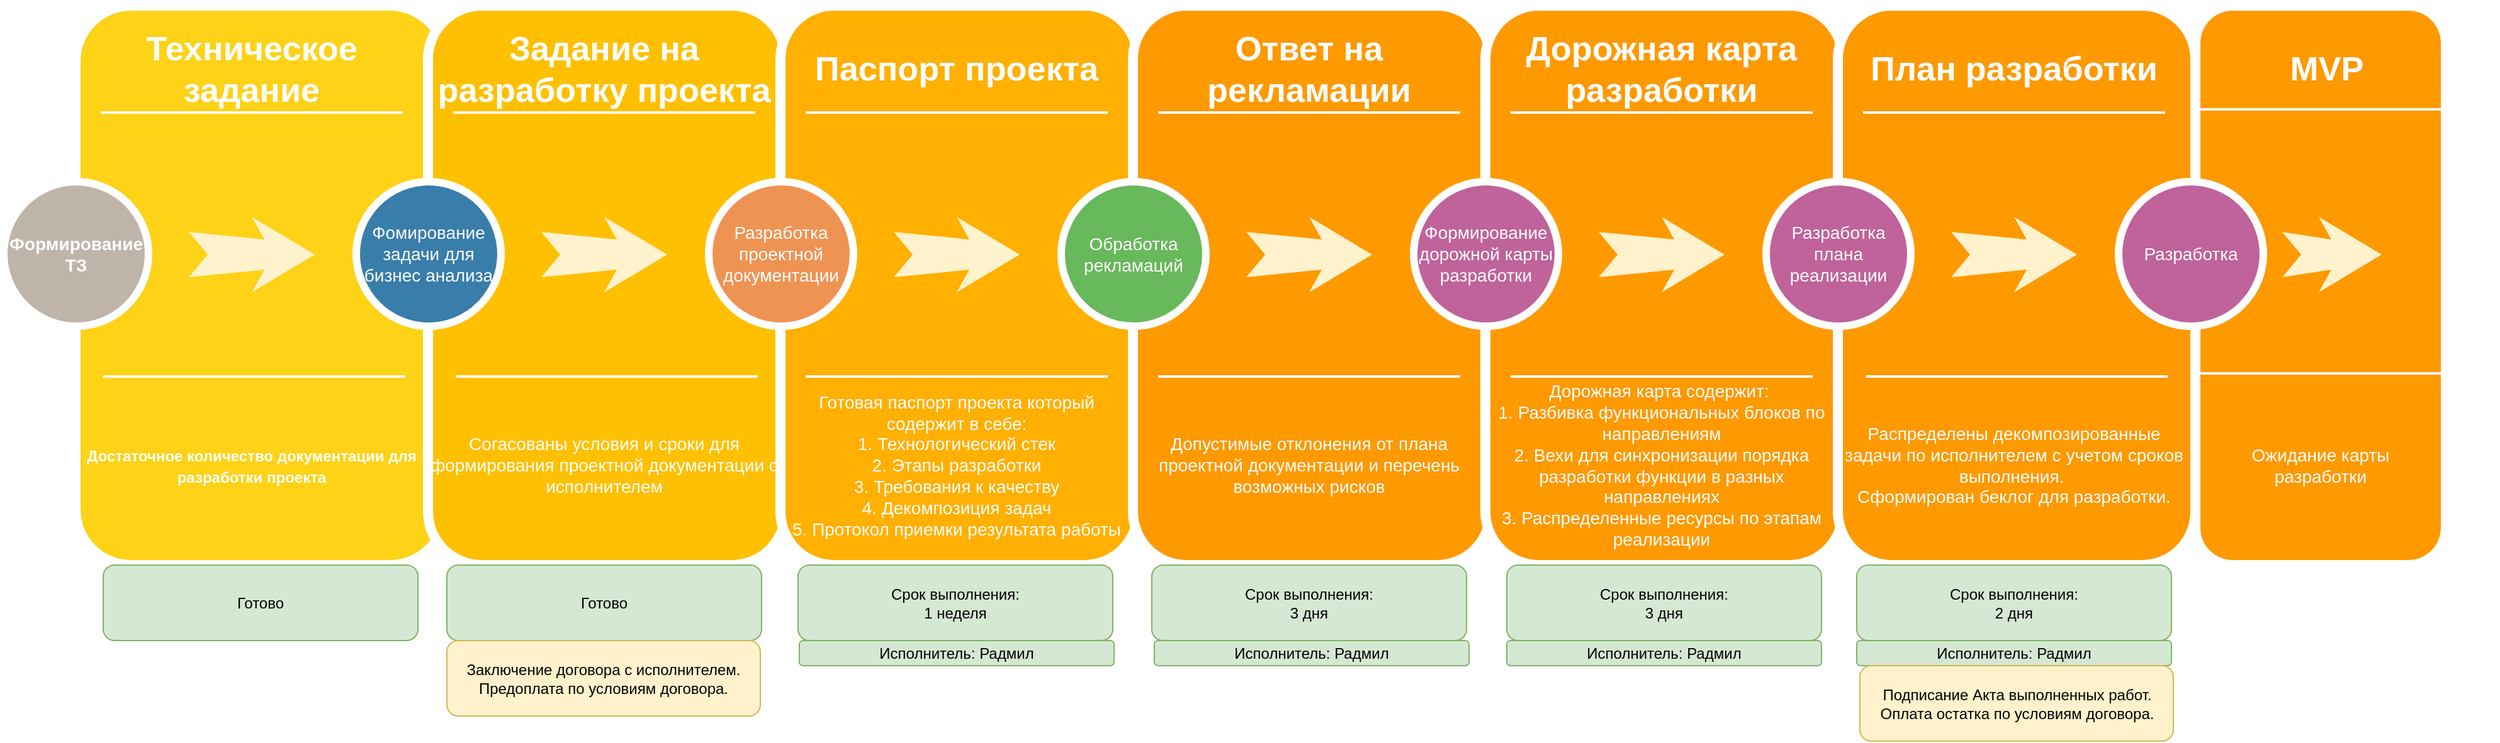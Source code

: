 <mxfile version="26.0.7">
  <diagram name="Page-1" id="12e1b939-464a-85fe-373e-61e167be1490">
    <mxGraphModel dx="1687" dy="908" grid="1" gridSize="10" guides="1" tooltips="1" connect="1" arrows="1" fold="1" page="1" pageScale="1.5" pageWidth="1169" pageHeight="826" background="none" math="0" shadow="0">
      <root>
        <mxCell id="0" />
        <mxCell id="1" parent="0" />
        <mxCell id="60da8b9f42644d3a-2" value="" style="whiteSpace=wrap;html=1;rounded=1;shadow=0;strokeWidth=8;fontSize=20;align=center;fillColor=#FED217;strokeColor=#FFFFFF;" parent="1" vertex="1">
          <mxGeometry x="77" y="392.5" width="294" height="445" as="geometry" />
        </mxCell>
        <mxCell id="60da8b9f42644d3a-3" value="Техническое задание" style="text;html=1;strokeColor=none;fillColor=none;align=center;verticalAlign=middle;whiteSpace=wrap;rounded=0;shadow=0;fontSize=27;fontColor=#FFFFFF;fontStyle=1" parent="1" vertex="1">
          <mxGeometry x="77" y="412.5" width="280" height="60" as="geometry" />
        </mxCell>
        <mxCell id="60da8b9f42644d3a-4" value="&lt;b&gt;&lt;font style=&quot;font-size: 12px;&quot;&gt;Достаточное количество документации для разработки проекта&lt;/font&gt;&lt;/b&gt;" style="text;html=1;strokeColor=none;fillColor=none;align=center;verticalAlign=middle;whiteSpace=wrap;rounded=0;shadow=0;fontSize=14;fontColor=#FFFFFF;" parent="1" vertex="1">
          <mxGeometry x="77" y="712.5" width="280" height="90" as="geometry" />
        </mxCell>
        <mxCell id="60da8b9f42644d3a-6" value="" style="line;strokeWidth=2;html=1;rounded=0;shadow=0;fontSize=27;align=center;fillColor=none;strokeColor=#FFFFFF;" parent="1" vertex="1">
          <mxGeometry x="97" y="472.5" width="240" height="10" as="geometry" />
        </mxCell>
        <mxCell id="60da8b9f42644d3a-7" value="" style="line;strokeWidth=2;html=1;rounded=0;shadow=0;fontSize=27;align=center;fillColor=none;strokeColor=#FFFFFF;" parent="1" vertex="1">
          <mxGeometry x="99" y="682.5" width="240" height="10" as="geometry" />
        </mxCell>
        <mxCell id="60da8b9f42644d3a-8" value="&lt;b&gt;Формирование&lt;br&gt;ТЗ&lt;/b&gt;" style="ellipse;whiteSpace=wrap;html=1;rounded=0;shadow=0;strokeWidth=6;fontSize=14;align=center;fillColor=#BFB4A9;strokeColor=#FFFFFF;fontColor=#FFFFFF;" parent="1" vertex="1">
          <mxGeometry x="20" y="532.5" width="115" height="115" as="geometry" />
        </mxCell>
        <mxCell id="60da8b9f42644d3a-9" value="" style="html=1;shadow=0;dashed=0;align=center;verticalAlign=middle;shape=mxgraph.arrows2.stylisedArrow;dy=0.6;dx=40;notch=15;feather=0.4;rounded=0;strokeWidth=1;fontSize=27;strokeColor=none;fillColor=#fff2cc;" parent="1" vertex="1">
          <mxGeometry x="167" y="560.5" width="100" height="60" as="geometry" />
        </mxCell>
        <mxCell id="60da8b9f42644d3a-17" value="" style="whiteSpace=wrap;html=1;rounded=1;shadow=0;strokeWidth=8;fontSize=20;align=center;fillColor=#FFC001;strokeColor=#FFFFFF;" parent="1" vertex="1">
          <mxGeometry x="357" y="392.5" width="284" height="445" as="geometry" />
        </mxCell>
        <mxCell id="60da8b9f42644d3a-18" value="Задание на разработку проекта" style="text;html=1;strokeColor=none;fillColor=none;align=center;verticalAlign=middle;whiteSpace=wrap;rounded=0;shadow=0;fontSize=27;fontColor=#FFFFFF;fontStyle=1" parent="1" vertex="1">
          <mxGeometry x="357" y="412.5" width="280" height="60" as="geometry" />
        </mxCell>
        <mxCell id="60da8b9f42644d3a-19" value="Согасованы условия и сроки для формирования проектной документации с исполнителем" style="text;html=1;strokeColor=none;fillColor=none;align=center;verticalAlign=middle;whiteSpace=wrap;rounded=0;shadow=0;fontSize=14;fontColor=#FFFFFF;" parent="1" vertex="1">
          <mxGeometry x="357" y="712.5" width="280" height="90" as="geometry" />
        </mxCell>
        <mxCell id="60da8b9f42644d3a-20" value="" style="line;strokeWidth=2;html=1;rounded=0;shadow=0;fontSize=27;align=center;fillColor=none;strokeColor=#FFFFFF;" parent="1" vertex="1">
          <mxGeometry x="377" y="472.5" width="240" height="10" as="geometry" />
        </mxCell>
        <mxCell id="60da8b9f42644d3a-21" value="" style="line;strokeWidth=2;html=1;rounded=0;shadow=0;fontSize=27;align=center;fillColor=none;strokeColor=#FFFFFF;" parent="1" vertex="1">
          <mxGeometry x="379" y="682.5" width="240" height="10" as="geometry" />
        </mxCell>
        <mxCell id="60da8b9f42644d3a-22" value="Фомирование задачи для бизнес анализа" style="ellipse;whiteSpace=wrap;html=1;rounded=0;shadow=0;strokeWidth=6;fontSize=14;align=center;fillColor=#397DAA;strokeColor=#FFFFFF;fontColor=#FFFFFF;" parent="1" vertex="1">
          <mxGeometry x="300" y="532.5" width="115" height="115" as="geometry" />
        </mxCell>
        <mxCell id="60da8b9f42644d3a-23" value="" style="html=1;shadow=0;dashed=0;align=center;verticalAlign=middle;shape=mxgraph.arrows2.stylisedArrow;dy=0.6;dx=40;notch=15;feather=0.4;rounded=0;strokeWidth=1;fontSize=27;strokeColor=none;fillColor=#fff2cc;" parent="1" vertex="1">
          <mxGeometry x="447" y="560.5" width="100" height="60" as="geometry" />
        </mxCell>
        <mxCell id="60da8b9f42644d3a-24" value="" style="whiteSpace=wrap;html=1;rounded=1;shadow=0;strokeWidth=8;fontSize=20;align=center;fillColor=#FFB001;strokeColor=#FFFFFF;" parent="1" vertex="1">
          <mxGeometry x="637" y="392.5" width="284" height="445" as="geometry" />
        </mxCell>
        <mxCell id="60da8b9f42644d3a-25" value="Паспорт проекта" style="text;html=1;strokeColor=none;fillColor=none;align=center;verticalAlign=middle;whiteSpace=wrap;rounded=0;shadow=0;fontSize=27;fontColor=#FFFFFF;fontStyle=1" parent="1" vertex="1">
          <mxGeometry x="637" y="412.5" width="280" height="60" as="geometry" />
        </mxCell>
        <mxCell id="60da8b9f42644d3a-26" value="Готовая паспорт проекта который содержит в себе:&lt;br&gt;1. Технологический стек&lt;br&gt;2. Этапы разработки&lt;br&gt;3. Требования к качеству&lt;br&gt;4. Декомпозиция задач&lt;br&gt;5. Протокол приемки результата работы" style="text;html=1;strokeColor=none;fillColor=none;align=center;verticalAlign=middle;whiteSpace=wrap;rounded=0;shadow=0;fontSize=14;fontColor=#FFFFFF;" parent="1" vertex="1">
          <mxGeometry x="637" y="712.5" width="280" height="90" as="geometry" />
        </mxCell>
        <mxCell id="60da8b9f42644d3a-27" value="" style="line;strokeWidth=2;html=1;rounded=0;shadow=0;fontSize=27;align=center;fillColor=none;strokeColor=#FFFFFF;" parent="1" vertex="1">
          <mxGeometry x="657" y="472.5" width="240" height="10" as="geometry" />
        </mxCell>
        <mxCell id="60da8b9f42644d3a-28" value="" style="line;strokeWidth=2;html=1;rounded=0;shadow=0;fontSize=27;align=center;fillColor=none;strokeColor=#FFFFFF;" parent="1" vertex="1">
          <mxGeometry x="657" y="682.5" width="240" height="10" as="geometry" />
        </mxCell>
        <mxCell id="60da8b9f42644d3a-29" value="Разработка проектной документации" style="ellipse;whiteSpace=wrap;html=1;rounded=0;shadow=0;strokeWidth=6;fontSize=14;align=center;fillColor=#EF9353;strokeColor=#FFFFFF;fontColor=#FFFFFF;" parent="1" vertex="1">
          <mxGeometry x="580" y="532.5" width="115" height="115" as="geometry" />
        </mxCell>
        <mxCell id="60da8b9f42644d3a-30" value="" style="html=1;shadow=0;dashed=0;align=center;verticalAlign=middle;shape=mxgraph.arrows2.stylisedArrow;dy=0.6;dx=40;notch=15;feather=0.4;rounded=0;strokeWidth=1;fontSize=27;strokeColor=none;fillColor=#fff2cc;" parent="1" vertex="1">
          <mxGeometry x="727" y="560.5" width="100" height="60" as="geometry" />
        </mxCell>
        <mxCell id="60da8b9f42644d3a-31" value="" style="whiteSpace=wrap;html=1;rounded=1;shadow=0;strokeWidth=8;fontSize=20;align=center;fillColor=#FE9900;strokeColor=#FFFFFF;" parent="1" vertex="1">
          <mxGeometry x="917" y="392.5" width="284" height="445" as="geometry" />
        </mxCell>
        <mxCell id="60da8b9f42644d3a-32" value="Ответ на рекламации" style="text;html=1;strokeColor=none;fillColor=none;align=center;verticalAlign=middle;whiteSpace=wrap;rounded=0;shadow=0;fontSize=27;fontColor=#FFFFFF;fontStyle=1" parent="1" vertex="1">
          <mxGeometry x="917" y="412.5" width="280" height="60" as="geometry" />
        </mxCell>
        <mxCell id="60da8b9f42644d3a-33" value="Допустимые отклонения от плана проектной документации и перечень возможных рисков" style="text;html=1;strokeColor=none;fillColor=none;align=center;verticalAlign=middle;whiteSpace=wrap;rounded=0;shadow=0;fontSize=14;fontColor=#FFFFFF;" parent="1" vertex="1">
          <mxGeometry x="917" y="712.5" width="280" height="90" as="geometry" />
        </mxCell>
        <mxCell id="60da8b9f42644d3a-34" value="" style="line;strokeWidth=2;html=1;rounded=0;shadow=0;fontSize=27;align=center;fillColor=none;strokeColor=#FFFFFF;" parent="1" vertex="1">
          <mxGeometry x="937" y="472.5" width="240" height="10" as="geometry" />
        </mxCell>
        <mxCell id="60da8b9f42644d3a-35" value="" style="line;strokeWidth=2;html=1;rounded=0;shadow=0;fontSize=27;align=center;fillColor=none;strokeColor=#FFFFFF;" parent="1" vertex="1">
          <mxGeometry x="937" y="682.5" width="240" height="10" as="geometry" />
        </mxCell>
        <mxCell id="60da8b9f42644d3a-36" value="Обработка рекламаций" style="ellipse;whiteSpace=wrap;html=1;rounded=0;shadow=0;strokeWidth=6;fontSize=14;align=center;fillColor=#68B85C;strokeColor=#FFFFFF;fontColor=#FFFFFF;" parent="1" vertex="1">
          <mxGeometry x="860" y="532.5" width="115" height="115" as="geometry" />
        </mxCell>
        <mxCell id="60da8b9f42644d3a-37" value="" style="html=1;shadow=0;dashed=0;align=center;verticalAlign=middle;shape=mxgraph.arrows2.stylisedArrow;dy=0.6;dx=40;notch=15;feather=0.4;rounded=0;strokeWidth=1;fontSize=27;strokeColor=none;fillColor=#fff2cc;" parent="1" vertex="1">
          <mxGeometry x="1007" y="560.5" width="100" height="60" as="geometry" />
        </mxCell>
        <mxCell id="WPbCOronnnOVPw37KsL0-1" value="" style="whiteSpace=wrap;html=1;rounded=1;shadow=0;strokeWidth=8;fontSize=20;align=center;fillColor=#FE9900;strokeColor=#FFFFFF;" vertex="1" parent="1">
          <mxGeometry x="1197" y="392.5" width="284" height="445" as="geometry" />
        </mxCell>
        <mxCell id="WPbCOronnnOVPw37KsL0-2" value="Дорожная карта разработки" style="text;html=1;strokeColor=none;fillColor=none;align=center;verticalAlign=middle;whiteSpace=wrap;rounded=0;shadow=0;fontSize=27;fontColor=#FFFFFF;fontStyle=1" vertex="1" parent="1">
          <mxGeometry x="1197" y="412.5" width="280" height="60" as="geometry" />
        </mxCell>
        <mxCell id="WPbCOronnnOVPw37KsL0-3" value="Дорожная карта содержит:&amp;nbsp;&lt;br&gt;1. Разбивка функциональных блоков по направлениям&lt;div&gt;2. Вехи для синхронизации порядка разработки функции в разных направлениях&lt;br&gt;3. Распределенные ресурсы по этапам реализации&lt;/div&gt;" style="text;html=1;strokeColor=none;fillColor=none;align=center;verticalAlign=middle;whiteSpace=wrap;rounded=0;shadow=0;fontSize=14;fontColor=#FFFFFF;" vertex="1" parent="1">
          <mxGeometry x="1197" y="712.5" width="280" height="90" as="geometry" />
        </mxCell>
        <mxCell id="WPbCOronnnOVPw37KsL0-4" value="" style="line;strokeWidth=2;html=1;rounded=0;shadow=0;fontSize=27;align=center;fillColor=none;strokeColor=#FFFFFF;" vertex="1" parent="1">
          <mxGeometry x="1217" y="472.5" width="240" height="10" as="geometry" />
        </mxCell>
        <mxCell id="WPbCOronnnOVPw37KsL0-5" value="" style="line;strokeWidth=2;html=1;rounded=0;shadow=0;fontSize=27;align=center;fillColor=none;strokeColor=#FFFFFF;" vertex="1" parent="1">
          <mxGeometry x="1217" y="682.5" width="240" height="10" as="geometry" />
        </mxCell>
        <mxCell id="WPbCOronnnOVPw37KsL0-6" value="" style="html=1;shadow=0;dashed=0;align=center;verticalAlign=middle;shape=mxgraph.arrows2.stylisedArrow;dy=0.6;dx=40;notch=15;feather=0.4;rounded=0;strokeWidth=1;fontSize=27;strokeColor=none;fillColor=#fff2cc;" vertex="1" parent="1">
          <mxGeometry x="1287" y="560.5" width="100" height="60" as="geometry" />
        </mxCell>
        <mxCell id="60da8b9f42644d3a-38" value="Формирование дорожной карты разработки" style="ellipse;whiteSpace=wrap;html=1;rounded=0;shadow=0;strokeWidth=6;fontSize=14;align=center;fillColor=#BF639A;strokeColor=#FFFFFF;fontColor=#FFFFFF;" parent="1" vertex="1">
          <mxGeometry x="1140" y="532.5" width="115" height="115" as="geometry" />
        </mxCell>
        <mxCell id="WPbCOronnnOVPw37KsL0-8" value="" style="whiteSpace=wrap;html=1;rounded=1;shadow=0;strokeWidth=8;fontSize=20;align=center;fillColor=#FE9900;strokeColor=#FFFFFF;" vertex="1" parent="1">
          <mxGeometry x="1477" y="392.5" width="284" height="445" as="geometry" />
        </mxCell>
        <mxCell id="WPbCOronnnOVPw37KsL0-9" value="План разработки" style="text;html=1;strokeColor=none;fillColor=none;align=center;verticalAlign=middle;whiteSpace=wrap;rounded=0;shadow=0;fontSize=27;fontColor=#FFFFFF;fontStyle=1" vertex="1" parent="1">
          <mxGeometry x="1477" y="412.5" width="280" height="60" as="geometry" />
        </mxCell>
        <mxCell id="WPbCOronnnOVPw37KsL0-10" value="Распределены декомпозированные задачи по исполнителем с учетом сроков выполнения.&amp;nbsp;&lt;br&gt;Сформирован беклог для разработки." style="text;html=1;strokeColor=none;fillColor=none;align=center;verticalAlign=middle;whiteSpace=wrap;rounded=0;shadow=0;fontSize=14;fontColor=#FFFFFF;" vertex="1" parent="1">
          <mxGeometry x="1477" y="712.5" width="280" height="90" as="geometry" />
        </mxCell>
        <mxCell id="WPbCOronnnOVPw37KsL0-11" value="" style="line;strokeWidth=2;html=1;rounded=0;shadow=0;fontSize=27;align=center;fillColor=none;strokeColor=#FFFFFF;" vertex="1" parent="1">
          <mxGeometry x="1497" y="472.5" width="240" height="10" as="geometry" />
        </mxCell>
        <mxCell id="WPbCOronnnOVPw37KsL0-12" value="" style="line;strokeWidth=2;html=1;rounded=0;shadow=0;fontSize=27;align=center;fillColor=none;strokeColor=#FFFFFF;" vertex="1" parent="1">
          <mxGeometry x="1499" y="682.5" width="240" height="10" as="geometry" />
        </mxCell>
        <mxCell id="WPbCOronnnOVPw37KsL0-13" value="" style="html=1;shadow=0;dashed=0;align=center;verticalAlign=middle;shape=mxgraph.arrows2.stylisedArrow;dy=0.6;dx=40;notch=15;feather=0.4;rounded=0;strokeWidth=1;fontSize=27;strokeColor=none;fillColor=#fff2cc;" vertex="1" parent="1">
          <mxGeometry x="1567" y="560.5" width="100" height="60" as="geometry" />
        </mxCell>
        <mxCell id="WPbCOronnnOVPw37KsL0-7" value="Разработка плана реализации" style="ellipse;whiteSpace=wrap;html=1;rounded=0;shadow=0;strokeWidth=6;fontSize=14;align=center;fillColor=#BF639A;strokeColor=#FFFFFF;fontColor=#FFFFFF;" vertex="1" parent="1">
          <mxGeometry x="1420" y="532.5" width="115" height="115" as="geometry" />
        </mxCell>
        <mxCell id="WPbCOronnnOVPw37KsL0-18" value="&lt;div&gt;&lt;br&gt;&lt;/div&gt;&lt;div&gt;&lt;br&gt;&lt;/div&gt;&lt;div&gt;&lt;br&gt;&lt;/div&gt;&lt;div&gt;&lt;br&gt;&lt;/div&gt;&lt;div&gt;&lt;br&gt;&lt;/div&gt;&lt;div&gt;&lt;br&gt;&lt;/div&gt;&lt;div&gt;&lt;br&gt;&lt;/div&gt;&lt;div&gt;&lt;br&gt;&lt;/div&gt;&lt;div&gt;&lt;br&gt;&lt;/div&gt;" style="whiteSpace=wrap;html=1;rounded=1;shadow=0;strokeWidth=8;fontSize=20;align=center;fillColor=#FE9900;strokeColor=#FFFFFF;" vertex="1" parent="1">
          <mxGeometry x="1761" y="392.5" width="199" height="445" as="geometry" />
        </mxCell>
        <mxCell id="WPbCOronnnOVPw37KsL0-19" value="MVP" style="text;html=1;strokeColor=none;fillColor=none;align=center;verticalAlign=middle;whiteSpace=wrap;rounded=0;shadow=0;fontSize=27;fontColor=#FFFFFF;fontStyle=1" vertex="1" parent="1">
          <mxGeometry x="1761" y="412.5" width="209" height="60" as="geometry" />
        </mxCell>
        <mxCell id="WPbCOronnnOVPw37KsL0-21" value="" style="line;strokeWidth=2;html=1;rounded=0;shadow=0;fontSize=27;align=center;fillColor=none;strokeColor=#FFFFFF;" vertex="1" parent="1">
          <mxGeometry x="1761" y="470" width="240" height="10" as="geometry" />
        </mxCell>
        <mxCell id="WPbCOronnnOVPw37KsL0-22" value="" style="line;strokeWidth=2;html=1;rounded=0;shadow=0;fontSize=27;align=center;fillColor=none;strokeColor=#FFFFFF;" vertex="1" parent="1">
          <mxGeometry x="1761" y="680" width="240" height="10" as="geometry" />
        </mxCell>
        <mxCell id="WPbCOronnnOVPw37KsL0-23" value="" style="html=1;shadow=0;dashed=0;align=center;verticalAlign=middle;shape=mxgraph.arrows2.stylisedArrow;dy=0.6;dx=40;notch=15;feather=0.4;rounded=0;strokeWidth=1;fontSize=27;strokeColor=none;fillColor=#fff2cc;" vertex="1" parent="1">
          <mxGeometry x="1830" y="560.5" width="79" height="60" as="geometry" />
        </mxCell>
        <mxCell id="WPbCOronnnOVPw37KsL0-14" value="Разработка" style="ellipse;whiteSpace=wrap;html=1;rounded=0;shadow=0;strokeWidth=6;fontSize=14;align=center;fillColor=#BF639A;strokeColor=#FFFFFF;fontColor=#FFFFFF;" vertex="1" parent="1">
          <mxGeometry x="1700" y="532.5" width="115" height="115" as="geometry" />
        </mxCell>
        <mxCell id="WPbCOronnnOVPw37KsL0-32" value="Срок выполнения:&lt;br&gt;1 неделя" style="rounded=1;whiteSpace=wrap;html=1;fillColor=#d5e8d4;strokeColor=#82b366;" vertex="1" parent="1">
          <mxGeometry x="651" y="837.5" width="250" height="60" as="geometry" />
        </mxCell>
        <mxCell id="WPbCOronnnOVPw37KsL0-33" value="Срок выполнения:&lt;br&gt;3 дня" style="rounded=1;whiteSpace=wrap;html=1;fillColor=#d5e8d4;strokeColor=#82b366;" vertex="1" parent="1">
          <mxGeometry x="932" y="837.5" width="250" height="60" as="geometry" />
        </mxCell>
        <mxCell id="WPbCOronnnOVPw37KsL0-34" value="Готово" style="rounded=1;whiteSpace=wrap;html=1;fillColor=#d5e8d4;strokeColor=#82b366;" vertex="1" parent="1">
          <mxGeometry x="372" y="837.5" width="250" height="60" as="geometry" />
        </mxCell>
        <mxCell id="WPbCOronnnOVPw37KsL0-35" value="Готово" style="rounded=1;whiteSpace=wrap;html=1;fillColor=#d5e8d4;strokeColor=#82b366;" vertex="1" parent="1">
          <mxGeometry x="99" y="837.5" width="250" height="60" as="geometry" />
        </mxCell>
        <mxCell id="WPbCOronnnOVPw37KsL0-36" value="Срок выполнения:&lt;br&gt;3 дня" style="rounded=1;whiteSpace=wrap;html=1;fillColor=#d5e8d4;strokeColor=#82b366;" vertex="1" parent="1">
          <mxGeometry x="1214" y="837.5" width="250" height="60" as="geometry" />
        </mxCell>
        <mxCell id="WPbCOronnnOVPw37KsL0-37" value="Срок выполнения:&lt;br&gt;2 дня" style="rounded=1;whiteSpace=wrap;html=1;fillColor=#d5e8d4;strokeColor=#82b366;" vertex="1" parent="1">
          <mxGeometry x="1492" y="837.5" width="250" height="60" as="geometry" />
        </mxCell>
        <mxCell id="WPbCOronnnOVPw37KsL0-38" value="Исполнитель: Радмил" style="rounded=1;whiteSpace=wrap;html=1;fillColor=#d5e8d4;strokeColor=#82b366;" vertex="1" parent="1">
          <mxGeometry x="652" y="897.5" width="250" height="20" as="geometry" />
        </mxCell>
        <mxCell id="WPbCOronnnOVPw37KsL0-39" value="Исполнитель: Радмил" style="rounded=1;whiteSpace=wrap;html=1;fillColor=#d5e8d4;strokeColor=#82b366;" vertex="1" parent="1">
          <mxGeometry x="934" y="897.5" width="250" height="20" as="geometry" />
        </mxCell>
        <mxCell id="WPbCOronnnOVPw37KsL0-40" value="Исполнитель: Радмил" style="rounded=1;whiteSpace=wrap;html=1;fillColor=#d5e8d4;strokeColor=#82b366;" vertex="1" parent="1">
          <mxGeometry x="1214" y="897.5" width="250" height="20" as="geometry" />
        </mxCell>
        <mxCell id="WPbCOronnnOVPw37KsL0-41" value="Исполнитель: Радмил" style="rounded=1;whiteSpace=wrap;html=1;fillColor=#d5e8d4;strokeColor=#82b366;" vertex="1" parent="1">
          <mxGeometry x="1492" y="897.5" width="250" height="20" as="geometry" />
        </mxCell>
        <mxCell id="WPbCOronnnOVPw37KsL0-42" value="Заключение договора с исполнителем.&lt;br&gt;Предоплата по условиям договора." style="rounded=1;whiteSpace=wrap;html=1;fillColor=#fff2cc;strokeColor=#d6b656;" vertex="1" parent="1">
          <mxGeometry x="372" y="897.5" width="249" height="60" as="geometry" />
        </mxCell>
        <mxCell id="WPbCOronnnOVPw37KsL0-43" value="Подписание Акта выполненных работ.&lt;br&gt;Оплата остатка по условиям договора." style="rounded=1;whiteSpace=wrap;html=1;fillColor=#fff2cc;strokeColor=#d6b656;" vertex="1" parent="1">
          <mxGeometry x="1494.5" y="917.5" width="249" height="60" as="geometry" />
        </mxCell>
        <mxCell id="WPbCOronnnOVPw37KsL0-44" value="Ожидание карты разработки" style="text;html=1;strokeColor=none;fillColor=none;align=center;verticalAlign=middle;whiteSpace=wrap;rounded=0;shadow=0;fontSize=14;fontColor=#FFFFFF;" vertex="1" parent="1">
          <mxGeometry x="1772" y="712.5" width="177" height="90" as="geometry" />
        </mxCell>
      </root>
    </mxGraphModel>
  </diagram>
</mxfile>
